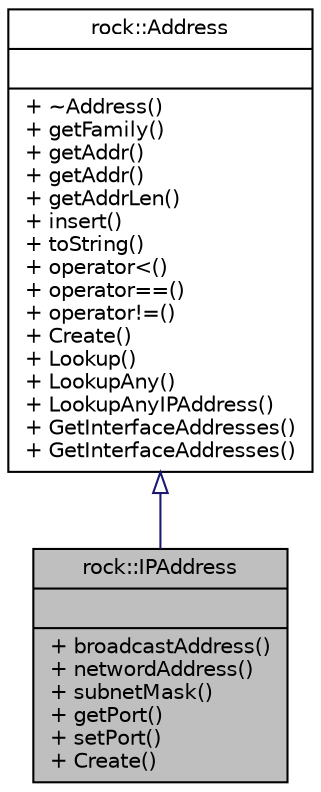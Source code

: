 digraph "rock::IPAddress"
{
 // LATEX_PDF_SIZE
  edge [fontname="Helvetica",fontsize="10",labelfontname="Helvetica",labelfontsize="10"];
  node [fontname="Helvetica",fontsize="10",shape=record];
  Node1 [label="{rock::IPAddress\n||+ broadcastAddress()\l+ networdAddress()\l+ subnetMask()\l+ getPort()\l+ setPort()\l+ Create()\l}",height=0.2,width=0.4,color="black", fillcolor="grey75", style="filled", fontcolor="black",tooltip="IP地址的基类"];
  Node2 -> Node1 [dir="back",color="midnightblue",fontsize="10",style="solid",arrowtail="onormal",fontname="Helvetica"];
  Node2 [label="{rock::Address\n||+ ~Address()\l+ getFamily()\l+ getAddr()\l+ getAddr()\l+ getAddrLen()\l+ insert()\l+ toString()\l+ operator\<()\l+ operator==()\l+ operator!=()\l+ Create()\l+ Lookup()\l+ LookupAny()\l+ LookupAnyIPAddress()\l+ GetInterfaceAddresses()\l+ GetInterfaceAddresses()\l}",height=0.2,width=0.4,color="black", fillcolor="white", style="filled",URL="$classrock_1_1Address.html",tooltip="网络地址的基类,抽象类"];
}
